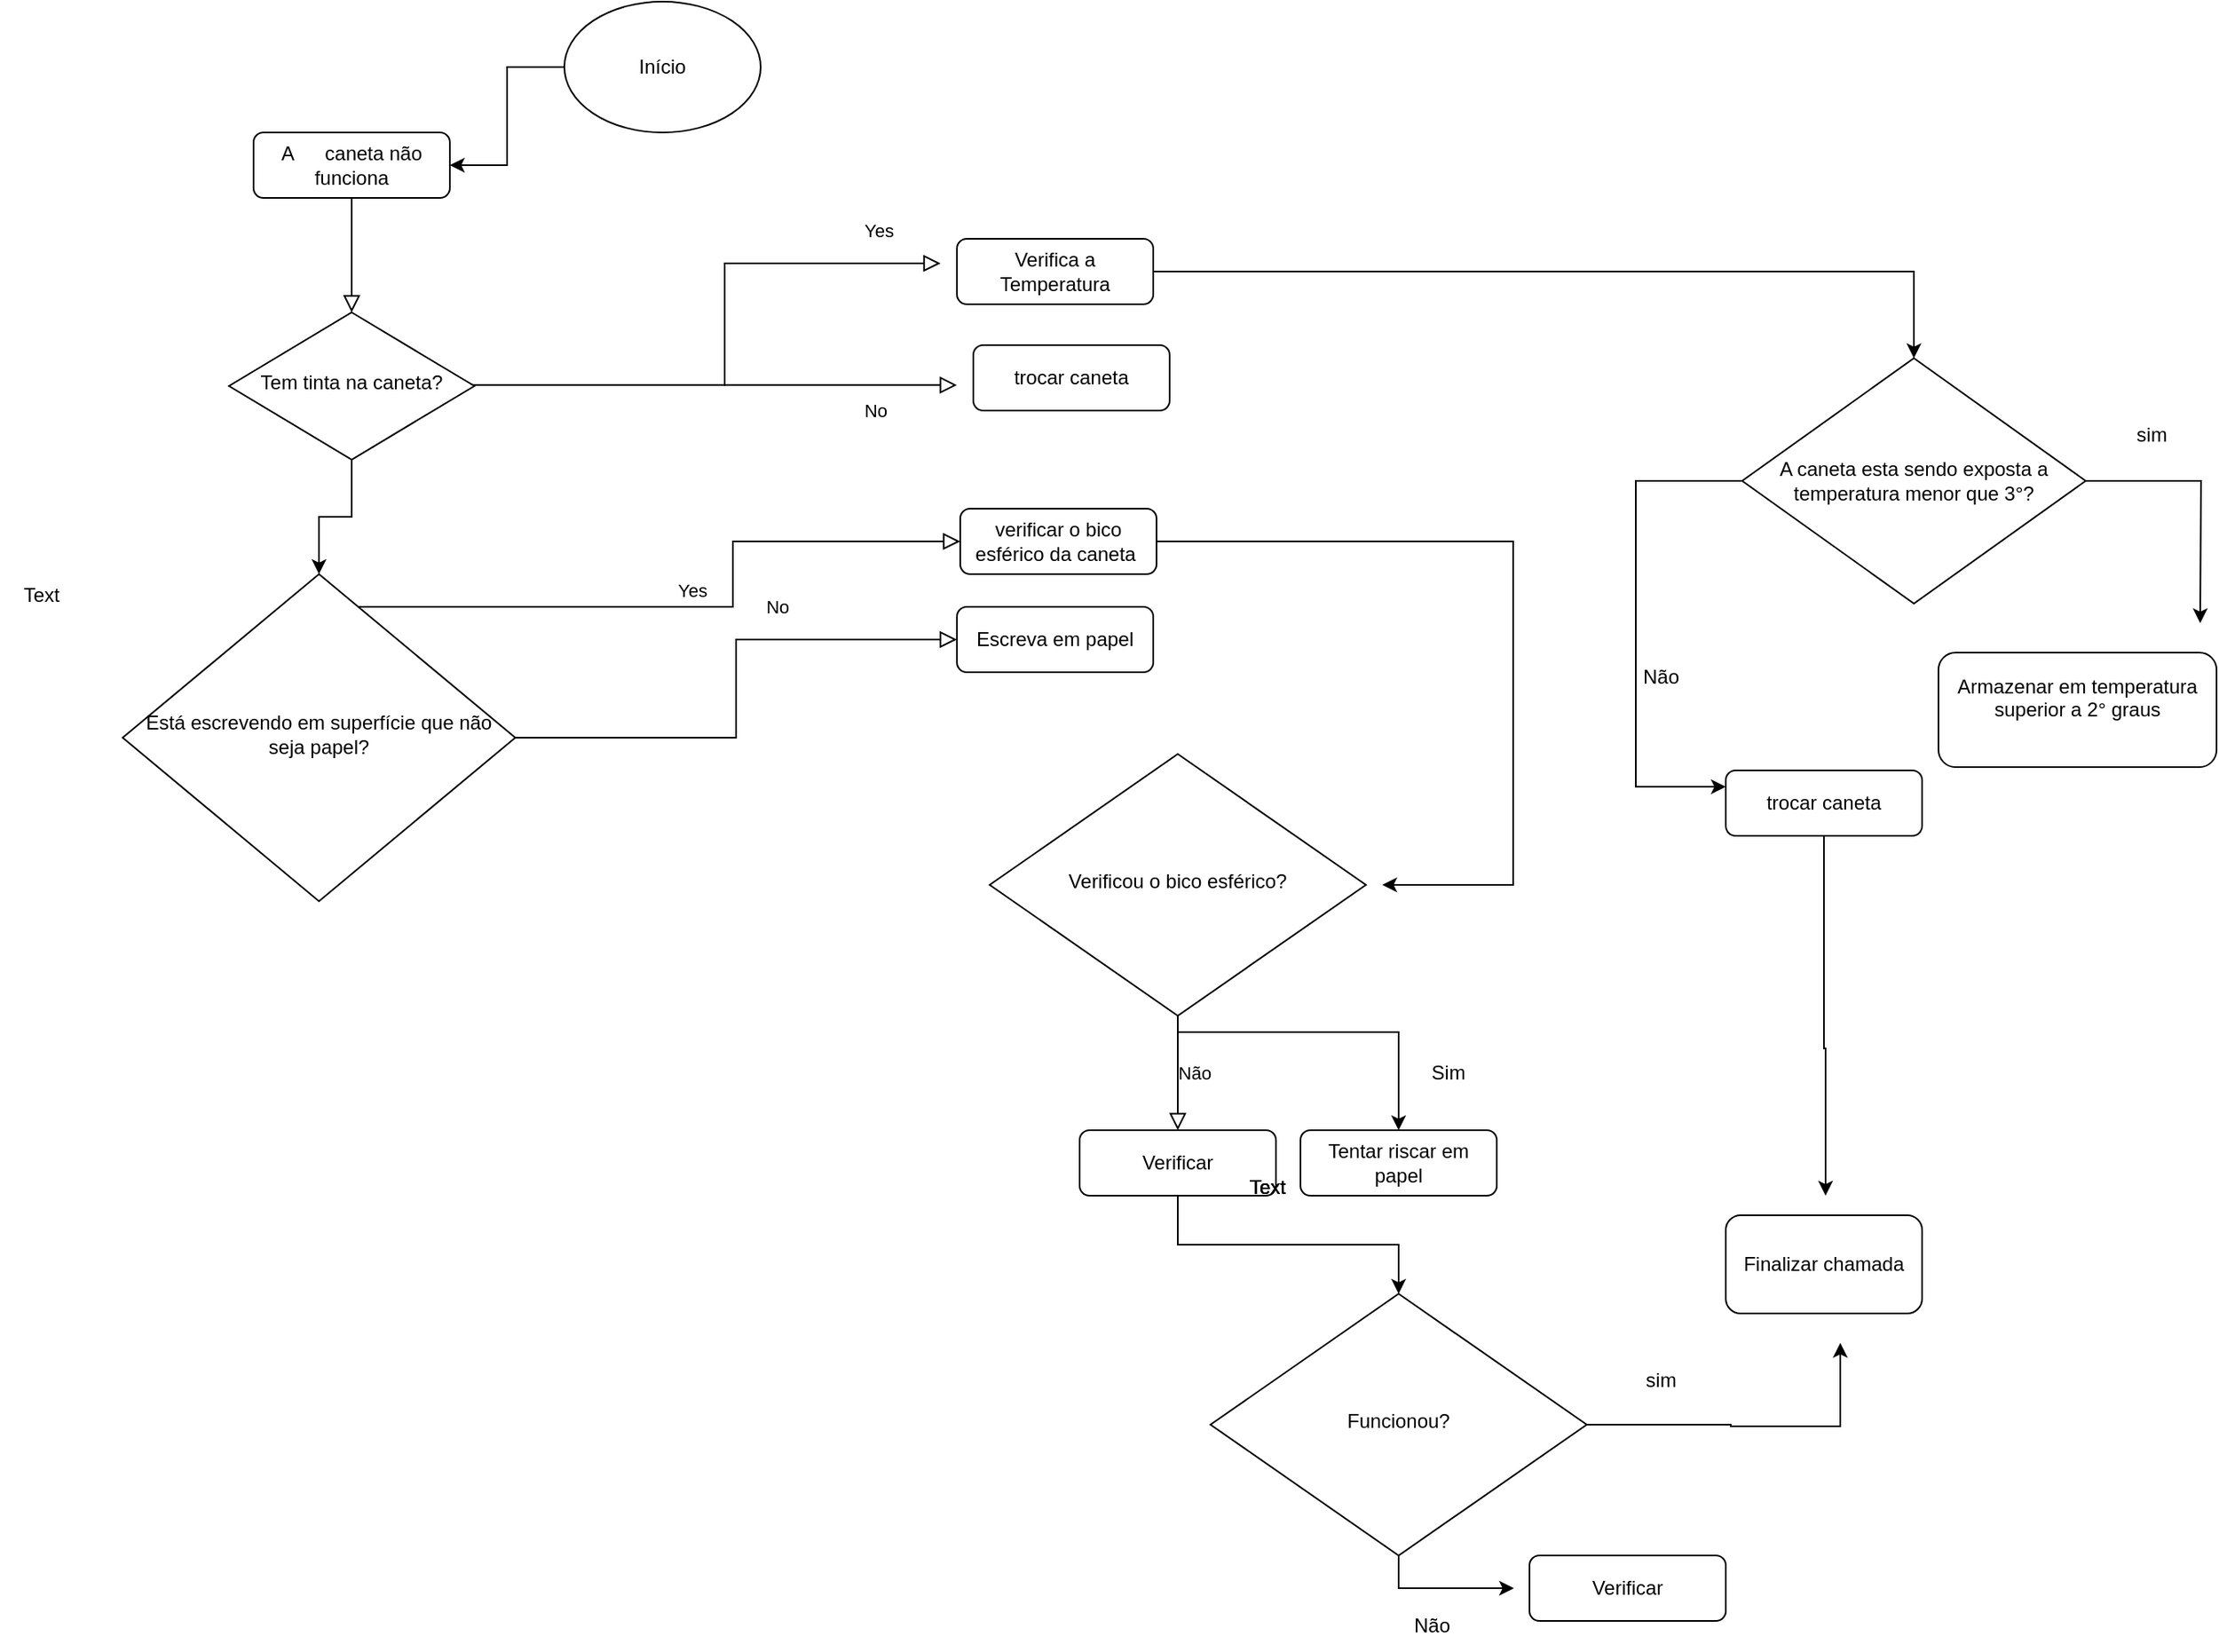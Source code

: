 <mxfile version="24.0.0" type="github">
  <diagram id="C5RBs43oDa-KdzZeNtuy" name="Page-1">
    <mxGraphModel dx="2271" dy="825" grid="1" gridSize="10" guides="1" tooltips="1" connect="1" arrows="1" fold="1" page="1" pageScale="1" pageWidth="827" pageHeight="1169" math="0" shadow="0">
      <root>
        <mxCell id="WIyWlLk6GJQsqaUBKTNV-0" />
        <mxCell id="WIyWlLk6GJQsqaUBKTNV-1" parent="WIyWlLk6GJQsqaUBKTNV-0" />
        <mxCell id="WIyWlLk6GJQsqaUBKTNV-2" value="" style="rounded=0;html=1;jettySize=auto;orthogonalLoop=1;fontSize=11;endArrow=block;endFill=0;endSize=8;strokeWidth=1;shadow=0;labelBackgroundColor=none;edgeStyle=orthogonalEdgeStyle;" parent="WIyWlLk6GJQsqaUBKTNV-1" source="WIyWlLk6GJQsqaUBKTNV-3" target="WIyWlLk6GJQsqaUBKTNV-6" edge="1">
          <mxGeometry relative="1" as="geometry" />
        </mxCell>
        <mxCell id="WIyWlLk6GJQsqaUBKTNV-3" value="A&amp;nbsp;&lt;span style=&quot;white-space: pre;&quot;&gt;&#x9;&lt;/span&gt;caneta não funciona" style="rounded=1;whiteSpace=wrap;html=1;fontSize=12;glass=0;strokeWidth=1;shadow=0;" parent="WIyWlLk6GJQsqaUBKTNV-1" vertex="1">
          <mxGeometry x="10" y="80" width="120" height="40" as="geometry" />
        </mxCell>
        <mxCell id="WIyWlLk6GJQsqaUBKTNV-4" value="Yes" style="rounded=0;html=1;jettySize=auto;orthogonalLoop=1;fontSize=11;endArrow=block;endFill=0;endSize=8;strokeWidth=1;shadow=0;labelBackgroundColor=none;edgeStyle=orthogonalEdgeStyle;" parent="WIyWlLk6GJQsqaUBKTNV-1" edge="1">
          <mxGeometry x="0.628" y="20" relative="1" as="geometry">
            <mxPoint as="offset" />
            <mxPoint x="298" y="235" as="sourcePoint" />
            <mxPoint x="430" y="160" as="targetPoint" />
            <Array as="points">
              <mxPoint x="298" y="210" />
              <mxPoint x="298" y="160" />
            </Array>
          </mxGeometry>
        </mxCell>
        <mxCell id="WIyWlLk6GJQsqaUBKTNV-5" value="No" style="edgeStyle=orthogonalEdgeStyle;rounded=0;html=1;jettySize=auto;orthogonalLoop=1;fontSize=11;endArrow=block;endFill=0;endSize=8;strokeWidth=1;shadow=0;labelBackgroundColor=none;" parent="WIyWlLk6GJQsqaUBKTNV-1" edge="1">
          <mxGeometry x="0.76" y="-16" relative="1" as="geometry">
            <mxPoint as="offset" />
            <mxPoint x="23.333" y="234.44" as="sourcePoint" />
            <mxPoint x="440" y="234.44" as="targetPoint" />
            <Array as="points">
              <mxPoint x="420" y="234.44" />
            </Array>
          </mxGeometry>
        </mxCell>
        <mxCell id="L76I1zBljuxAn4YLiIKm-14" style="edgeStyle=orthogonalEdgeStyle;rounded=0;orthogonalLoop=1;jettySize=auto;html=1;" edge="1" parent="WIyWlLk6GJQsqaUBKTNV-1" source="WIyWlLk6GJQsqaUBKTNV-6" target="WIyWlLk6GJQsqaUBKTNV-10">
          <mxGeometry relative="1" as="geometry" />
        </mxCell>
        <mxCell id="WIyWlLk6GJQsqaUBKTNV-6" value="Tem tinta na caneta?" style="rhombus;whiteSpace=wrap;html=1;shadow=0;fontFamily=Helvetica;fontSize=12;align=center;strokeWidth=1;spacing=6;spacingTop=-4;" parent="WIyWlLk6GJQsqaUBKTNV-1" vertex="1">
          <mxGeometry x="-5" y="190" width="150" height="90" as="geometry" />
        </mxCell>
        <mxCell id="L76I1zBljuxAn4YLiIKm-23" style="edgeStyle=orthogonalEdgeStyle;rounded=0;orthogonalLoop=1;jettySize=auto;html=1;entryX=0.5;entryY=0;entryDx=0;entryDy=0;" edge="1" parent="WIyWlLk6GJQsqaUBKTNV-1" source="WIyWlLk6GJQsqaUBKTNV-7" target="L76I1zBljuxAn4YLiIKm-24">
          <mxGeometry relative="1" as="geometry">
            <mxPoint x="730" y="230" as="targetPoint" />
          </mxGeometry>
        </mxCell>
        <mxCell id="WIyWlLk6GJQsqaUBKTNV-7" value="Verifica a Temperatura" style="rounded=1;whiteSpace=wrap;html=1;fontSize=12;glass=0;strokeWidth=1;shadow=0;" parent="WIyWlLk6GJQsqaUBKTNV-1" vertex="1">
          <mxGeometry x="440" y="145" width="120" height="40" as="geometry" />
        </mxCell>
        <mxCell id="WIyWlLk6GJQsqaUBKTNV-8" value="No" style="rounded=0;html=1;jettySize=auto;orthogonalLoop=1;fontSize=11;endArrow=block;endFill=0;endSize=8;strokeWidth=1;shadow=0;labelBackgroundColor=none;edgeStyle=orthogonalEdgeStyle;" parent="WIyWlLk6GJQsqaUBKTNV-1" source="WIyWlLk6GJQsqaUBKTNV-10" target="WIyWlLk6GJQsqaUBKTNV-11" edge="1">
          <mxGeometry x="0.333" y="20" relative="1" as="geometry">
            <mxPoint as="offset" />
          </mxGeometry>
        </mxCell>
        <mxCell id="WIyWlLk6GJQsqaUBKTNV-9" value="Yes" style="edgeStyle=orthogonalEdgeStyle;rounded=0;html=1;jettySize=auto;orthogonalLoop=1;fontSize=11;endArrow=block;endFill=0;endSize=8;strokeWidth=1;shadow=0;labelBackgroundColor=none;" parent="WIyWlLk6GJQsqaUBKTNV-1" source="WIyWlLk6GJQsqaUBKTNV-10" target="WIyWlLk6GJQsqaUBKTNV-12" edge="1">
          <mxGeometry y="10" relative="1" as="geometry">
            <mxPoint as="offset" />
            <Array as="points">
              <mxPoint x="303" y="370" />
              <mxPoint x="303" y="330" />
            </Array>
          </mxGeometry>
        </mxCell>
        <mxCell id="WIyWlLk6GJQsqaUBKTNV-10" value="Está escrevendo em superfície que não seja papel?" style="rhombus;whiteSpace=wrap;html=1;shadow=0;fontFamily=Helvetica;fontSize=12;align=center;strokeWidth=1;spacing=6;spacingTop=-4;" parent="WIyWlLk6GJQsqaUBKTNV-1" vertex="1">
          <mxGeometry x="-70" y="350" width="240" height="200" as="geometry" />
        </mxCell>
        <mxCell id="WIyWlLk6GJQsqaUBKTNV-11" value="Escreva em papel" style="rounded=1;whiteSpace=wrap;html=1;fontSize=12;glass=0;strokeWidth=1;shadow=0;" parent="WIyWlLk6GJQsqaUBKTNV-1" vertex="1">
          <mxGeometry x="440" y="370" width="120" height="40" as="geometry" />
        </mxCell>
        <mxCell id="L76I1zBljuxAn4YLiIKm-38" value="" style="edgeStyle=orthogonalEdgeStyle;rounded=0;orthogonalLoop=1;jettySize=auto;html=1;" edge="1" parent="WIyWlLk6GJQsqaUBKTNV-1" source="WIyWlLk6GJQsqaUBKTNV-12">
          <mxGeometry relative="1" as="geometry">
            <mxPoint x="700" y="540" as="targetPoint" />
            <Array as="points">
              <mxPoint x="780" y="330" />
            </Array>
          </mxGeometry>
        </mxCell>
        <mxCell id="WIyWlLk6GJQsqaUBKTNV-12" value="verificar o bico esférico da caneta&amp;nbsp;" style="rounded=1;whiteSpace=wrap;html=1;fontSize=12;glass=0;strokeWidth=1;shadow=0;" parent="WIyWlLk6GJQsqaUBKTNV-1" vertex="1">
          <mxGeometry x="442" y="310" width="120" height="40" as="geometry" />
        </mxCell>
        <mxCell id="L76I1zBljuxAn4YLiIKm-3" value="Não" style="edgeStyle=orthogonalEdgeStyle;rounded=0;html=1;jettySize=auto;orthogonalLoop=1;fontSize=11;endArrow=block;endFill=0;endSize=8;strokeWidth=1;shadow=0;labelBackgroundColor=none;" edge="1" parent="WIyWlLk6GJQsqaUBKTNV-1" source="L76I1zBljuxAn4YLiIKm-4" target="L76I1zBljuxAn4YLiIKm-5">
          <mxGeometry y="10" relative="1" as="geometry">
            <mxPoint as="offset" />
          </mxGeometry>
        </mxCell>
        <mxCell id="L76I1zBljuxAn4YLiIKm-42" style="edgeStyle=orthogonalEdgeStyle;rounded=0;orthogonalLoop=1;jettySize=auto;html=1;entryX=0.5;entryY=0;entryDx=0;entryDy=0;" edge="1" parent="WIyWlLk6GJQsqaUBKTNV-1" source="L76I1zBljuxAn4YLiIKm-4" target="L76I1zBljuxAn4YLiIKm-41">
          <mxGeometry relative="1" as="geometry">
            <Array as="points">
              <mxPoint x="575" y="630" />
              <mxPoint x="710" y="630" />
            </Array>
          </mxGeometry>
        </mxCell>
        <mxCell id="L76I1zBljuxAn4YLiIKm-4" value="Verificou o bico esférico?" style="rhombus;whiteSpace=wrap;html=1;shadow=0;fontFamily=Helvetica;fontSize=12;align=center;strokeWidth=1;spacing=6;spacingTop=-4;" vertex="1" parent="WIyWlLk6GJQsqaUBKTNV-1">
          <mxGeometry x="460" y="460" width="230" height="160" as="geometry" />
        </mxCell>
        <mxCell id="L76I1zBljuxAn4YLiIKm-50" style="edgeStyle=orthogonalEdgeStyle;rounded=0;orthogonalLoop=1;jettySize=auto;html=1;" edge="1" parent="WIyWlLk6GJQsqaUBKTNV-1" source="L76I1zBljuxAn4YLiIKm-5" target="L76I1zBljuxAn4YLiIKm-49">
          <mxGeometry relative="1" as="geometry" />
        </mxCell>
        <mxCell id="L76I1zBljuxAn4YLiIKm-5" value="Verificar" style="rounded=1;whiteSpace=wrap;html=1;fontSize=12;glass=0;strokeWidth=1;shadow=0;" vertex="1" parent="WIyWlLk6GJQsqaUBKTNV-1">
          <mxGeometry x="515" y="690" width="120" height="40" as="geometry" />
        </mxCell>
        <mxCell id="L76I1zBljuxAn4YLiIKm-13" value="trocar caneta" style="rounded=1;whiteSpace=wrap;html=1;fontSize=12;glass=0;strokeWidth=1;shadow=0;" vertex="1" parent="WIyWlLk6GJQsqaUBKTNV-1">
          <mxGeometry x="450" y="210" width="120" height="40" as="geometry" />
        </mxCell>
        <mxCell id="L76I1zBljuxAn4YLiIKm-21" style="edgeStyle=orthogonalEdgeStyle;rounded=0;orthogonalLoop=1;jettySize=auto;html=1;entryX=1;entryY=0.5;entryDx=0;entryDy=0;" edge="1" parent="WIyWlLk6GJQsqaUBKTNV-1" source="L76I1zBljuxAn4YLiIKm-20" target="WIyWlLk6GJQsqaUBKTNV-3">
          <mxGeometry relative="1" as="geometry">
            <mxPoint x="70" y="40" as="targetPoint" />
          </mxGeometry>
        </mxCell>
        <mxCell id="L76I1zBljuxAn4YLiIKm-20" value="Início" style="ellipse;whiteSpace=wrap;html=1;" vertex="1" parent="WIyWlLk6GJQsqaUBKTNV-1">
          <mxGeometry x="200" width="120" height="80" as="geometry" />
        </mxCell>
        <mxCell id="L76I1zBljuxAn4YLiIKm-25" style="edgeStyle=orthogonalEdgeStyle;rounded=0;orthogonalLoop=1;jettySize=auto;html=1;" edge="1" parent="WIyWlLk6GJQsqaUBKTNV-1" source="L76I1zBljuxAn4YLiIKm-24">
          <mxGeometry relative="1" as="geometry">
            <mxPoint x="910" y="480" as="targetPoint" />
            <Array as="points">
              <mxPoint x="855" y="480" />
            </Array>
          </mxGeometry>
        </mxCell>
        <mxCell id="L76I1zBljuxAn4YLiIKm-26" style="edgeStyle=orthogonalEdgeStyle;rounded=0;orthogonalLoop=1;jettySize=auto;html=1;exitX=1;exitY=0.5;exitDx=0;exitDy=0;" edge="1" parent="WIyWlLk6GJQsqaUBKTNV-1" source="L76I1zBljuxAn4YLiIKm-24">
          <mxGeometry relative="1" as="geometry">
            <mxPoint x="1200" y="380" as="targetPoint" />
            <mxPoint x="840" y="305" as="sourcePoint" />
          </mxGeometry>
        </mxCell>
        <mxCell id="L76I1zBljuxAn4YLiIKm-24" value="A caneta esta sendo exposta a temperatura menor que 3°?" style="rhombus;whiteSpace=wrap;html=1;" vertex="1" parent="WIyWlLk6GJQsqaUBKTNV-1">
          <mxGeometry x="920" y="218" width="210" height="150" as="geometry" />
        </mxCell>
        <mxCell id="L76I1zBljuxAn4YLiIKm-30" value="Armazenar em temperatura superior a 2° graus&lt;div&gt;&lt;br&gt;&lt;/div&gt;" style="rounded=1;whiteSpace=wrap;html=1;fontSize=12;glass=0;strokeWidth=1;shadow=0;" vertex="1" parent="WIyWlLk6GJQsqaUBKTNV-1">
          <mxGeometry x="1040" y="398" width="170" height="70" as="geometry" />
        </mxCell>
        <mxCell id="L76I1zBljuxAn4YLiIKm-46" style="edgeStyle=orthogonalEdgeStyle;rounded=0;orthogonalLoop=1;jettySize=auto;html=1;" edge="1" parent="WIyWlLk6GJQsqaUBKTNV-1" source="L76I1zBljuxAn4YLiIKm-31">
          <mxGeometry relative="1" as="geometry">
            <mxPoint x="971" y="730" as="targetPoint" />
            <Array as="points">
              <mxPoint x="970" y="640" />
              <mxPoint x="971" y="850" />
            </Array>
          </mxGeometry>
        </mxCell>
        <mxCell id="L76I1zBljuxAn4YLiIKm-31" value="trocar caneta" style="rounded=1;whiteSpace=wrap;html=1;fontSize=12;glass=0;strokeWidth=1;shadow=0;" vertex="1" parent="WIyWlLk6GJQsqaUBKTNV-1">
          <mxGeometry x="910" y="470" width="120" height="40" as="geometry" />
        </mxCell>
        <mxCell id="L76I1zBljuxAn4YLiIKm-32" value="sim" style="text;html=1;align=center;verticalAlign=middle;resizable=0;points=[];autosize=1;strokeColor=none;fillColor=none;" vertex="1" parent="WIyWlLk6GJQsqaUBKTNV-1">
          <mxGeometry x="1150" y="250" width="40" height="30" as="geometry" />
        </mxCell>
        <mxCell id="L76I1zBljuxAn4YLiIKm-33" value="Não" style="text;html=1;align=center;verticalAlign=middle;resizable=0;points=[];autosize=1;strokeColor=none;fillColor=none;" vertex="1" parent="WIyWlLk6GJQsqaUBKTNV-1">
          <mxGeometry x="845" y="398" width="50" height="30" as="geometry" />
        </mxCell>
        <mxCell id="L76I1zBljuxAn4YLiIKm-36" value="Text" style="text;html=1;align=center;verticalAlign=middle;resizable=0;points=[];autosize=1;strokeColor=none;fillColor=none;" vertex="1" parent="WIyWlLk6GJQsqaUBKTNV-1">
          <mxGeometry x="-145" y="348" width="50" height="30" as="geometry" />
        </mxCell>
        <mxCell id="L76I1zBljuxAn4YLiIKm-41" value="Tentar riscar em papel" style="rounded=1;whiteSpace=wrap;html=1;fontSize=12;glass=0;strokeWidth=1;shadow=0;" vertex="1" parent="WIyWlLk6GJQsqaUBKTNV-1">
          <mxGeometry x="650" y="690" width="120" height="40" as="geometry" />
        </mxCell>
        <mxCell id="L76I1zBljuxAn4YLiIKm-45" value="Sim" style="text;html=1;align=center;verticalAlign=middle;resizable=0;points=[];autosize=1;strokeColor=none;fillColor=none;" vertex="1" parent="WIyWlLk6GJQsqaUBKTNV-1">
          <mxGeometry x="720" y="640" width="40" height="30" as="geometry" />
        </mxCell>
        <mxCell id="L76I1zBljuxAn4YLiIKm-48" value="Finalizar chamada" style="rounded=1;whiteSpace=wrap;html=1;" vertex="1" parent="WIyWlLk6GJQsqaUBKTNV-1">
          <mxGeometry x="910" y="742" width="120" height="60" as="geometry" />
        </mxCell>
        <mxCell id="L76I1zBljuxAn4YLiIKm-55" style="edgeStyle=orthogonalEdgeStyle;rounded=0;orthogonalLoop=1;jettySize=auto;html=1;" edge="1" parent="WIyWlLk6GJQsqaUBKTNV-1" source="L76I1zBljuxAn4YLiIKm-49">
          <mxGeometry relative="1" as="geometry">
            <mxPoint x="980" y="820" as="targetPoint" />
            <Array as="points">
              <mxPoint x="913" y="870" />
              <mxPoint x="1000" y="871" />
            </Array>
          </mxGeometry>
        </mxCell>
        <mxCell id="L76I1zBljuxAn4YLiIKm-58" style="edgeStyle=orthogonalEdgeStyle;rounded=0;orthogonalLoop=1;jettySize=auto;html=1;" edge="1" parent="WIyWlLk6GJQsqaUBKTNV-1" source="L76I1zBljuxAn4YLiIKm-49">
          <mxGeometry relative="1" as="geometry">
            <mxPoint x="780" y="970" as="targetPoint" />
          </mxGeometry>
        </mxCell>
        <mxCell id="L76I1zBljuxAn4YLiIKm-49" value="Funcionou?" style="rhombus;whiteSpace=wrap;html=1;shadow=0;fontFamily=Helvetica;fontSize=12;align=center;strokeWidth=1;spacing=6;spacingTop=-4;" vertex="1" parent="WIyWlLk6GJQsqaUBKTNV-1">
          <mxGeometry x="595" y="790" width="230" height="160" as="geometry" />
        </mxCell>
        <mxCell id="L76I1zBljuxAn4YLiIKm-56" value="sim" style="text;html=1;align=center;verticalAlign=middle;resizable=0;points=[];autosize=1;strokeColor=none;fillColor=none;" vertex="1" parent="WIyWlLk6GJQsqaUBKTNV-1">
          <mxGeometry x="850" y="828" width="40" height="30" as="geometry" />
        </mxCell>
        <mxCell id="L76I1zBljuxAn4YLiIKm-57" value="Verificar" style="rounded=1;whiteSpace=wrap;html=1;fontSize=12;glass=0;strokeWidth=1;shadow=0;" vertex="1" parent="WIyWlLk6GJQsqaUBKTNV-1">
          <mxGeometry x="790" y="950" width="120" height="40" as="geometry" />
        </mxCell>
        <mxCell id="L76I1zBljuxAn4YLiIKm-60" value="Text" style="text;html=1;align=center;verticalAlign=middle;whiteSpace=wrap;rounded=0;" vertex="1" parent="WIyWlLk6GJQsqaUBKTNV-1">
          <mxGeometry x="600" y="710" width="60" height="30" as="geometry" />
        </mxCell>
        <mxCell id="L76I1zBljuxAn4YLiIKm-61" value="Text" style="text;html=1;align=center;verticalAlign=middle;whiteSpace=wrap;rounded=0;" vertex="1" parent="WIyWlLk6GJQsqaUBKTNV-1">
          <mxGeometry x="600" y="710" width="60" height="30" as="geometry" />
        </mxCell>
        <mxCell id="L76I1zBljuxAn4YLiIKm-63" value="Text" style="text;html=1;align=center;verticalAlign=middle;whiteSpace=wrap;rounded=0;" vertex="1" parent="WIyWlLk6GJQsqaUBKTNV-1">
          <mxGeometry x="600" y="710" width="60" height="30" as="geometry" />
        </mxCell>
        <mxCell id="L76I1zBljuxAn4YLiIKm-64" value="Text" style="text;html=1;align=center;verticalAlign=middle;whiteSpace=wrap;rounded=0;" vertex="1" parent="WIyWlLk6GJQsqaUBKTNV-1">
          <mxGeometry x="600" y="710" width="60" height="30" as="geometry" />
        </mxCell>
        <mxCell id="L76I1zBljuxAn4YLiIKm-65" value="Não" style="text;html=1;align=center;verticalAlign=middle;resizable=0;points=[];autosize=1;strokeColor=none;fillColor=none;" vertex="1" parent="WIyWlLk6GJQsqaUBKTNV-1">
          <mxGeometry x="705" y="978" width="50" height="30" as="geometry" />
        </mxCell>
      </root>
    </mxGraphModel>
  </diagram>
</mxfile>
